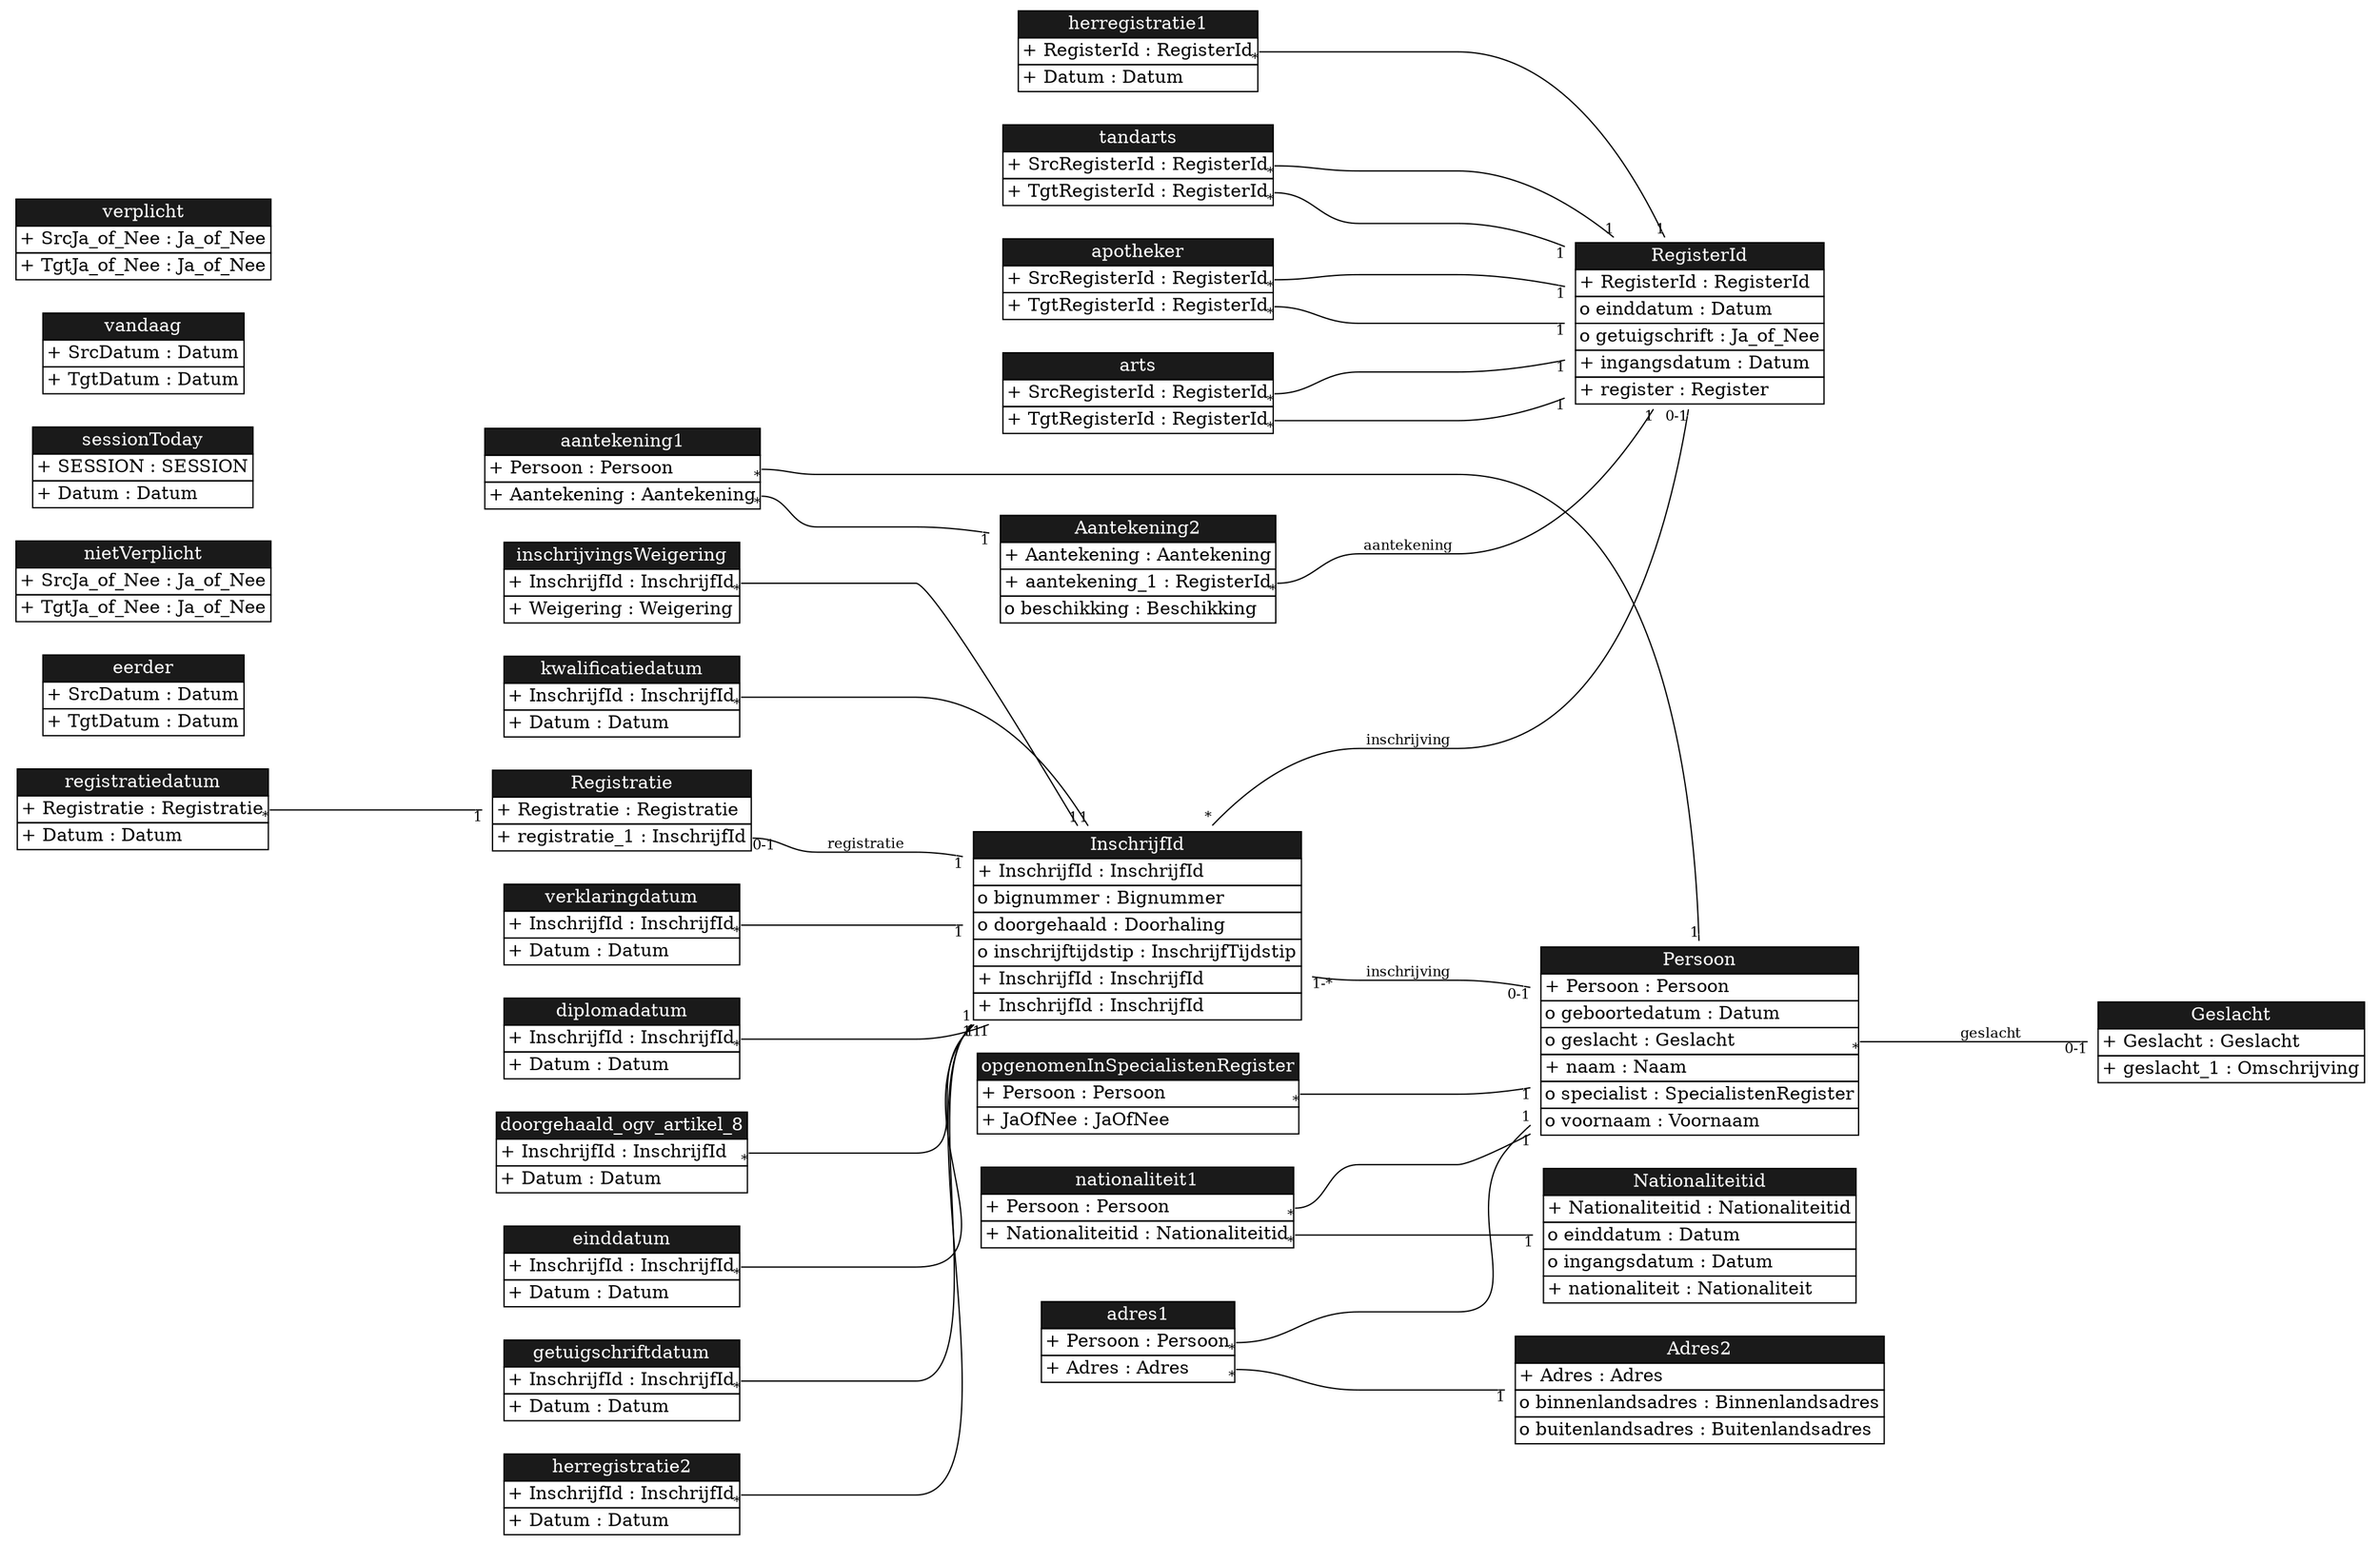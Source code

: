 digraph {
	graph [bgcolor=white,
		rankdir=LR
	];
	node [label="\N"];
	edge [fontsize=11,
		minlen=4
	];
	aantekening1	[color=purple,
		label=<<TABLE BGCOLOR="white" COLOR="black" BORDER="0" CELLBORDER="1" CELLSPACING="0"><TR><TD BGCOLOR="gray10" COLOR="black"><FONT COLOR="white">aantekening1</FONT></TD></TR><TR><TD ALIGN="LEFT" PORT="Persoon">+ Persoon : Persoon</TD></TR><TR><TD ALIGN="LEFT" PORT="Aantekening">+ Aantekening : Aantekening</TD></TR></TABLE>>,
		shape=plaintext];
	Aantekening2	[color=purple,
		label=<<TABLE BGCOLOR="white" COLOR="black" BORDER="0" CELLBORDER="1" CELLSPACING="0"><TR><TD BGCOLOR="gray10" COLOR="black"><FONT COLOR="white">Aantekening2</FONT></TD></TR><TR><TD ALIGN="LEFT" PORT="Aantekening">+ Aantekening : Aantekening</TD></TR><TR><TD ALIGN="LEFT" PORT="aantekening_1">+ aantekening_1 : RegisterId</TD></TR><TR><TD ALIGN="LEFT" PORT="beschikking">o beschikking : Beschikking</TD></TR></TABLE>>,
		shape=plaintext];
	aantekening1:Aantekening -> Aantekening2	[arrowhead=onone,
		headlabel=1,
		labelfloat=true,
		taillabel="*"];
	Persoon	[color=purple,
		label=<<TABLE BGCOLOR="white" COLOR="black" BORDER="0" CELLBORDER="1" CELLSPACING="0"><TR><TD BGCOLOR="gray10" COLOR="black"><FONT COLOR="white">Persoon</FONT></TD></TR><TR><TD ALIGN="LEFT" PORT="Persoon">+ Persoon : Persoon</TD></TR><TR><TD ALIGN="LEFT" PORT="geboortedatum">o geboortedatum : Datum</TD></TR><TR><TD ALIGN="LEFT" PORT="geslacht">o geslacht : Geslacht</TD></TR><TR><TD ALIGN="LEFT" PORT="naam">+ naam : Naam</TD></TR><TR><TD ALIGN="LEFT" PORT="specialist">o specialist : SpecialistenRegister</TD></TR><TR><TD ALIGN="LEFT" PORT="voornaam">o voornaam : Voornaam</TD></TR></TABLE>>,
		shape=plaintext];
	aantekening1:Persoon -> Persoon	[arrowhead=onone,
		headlabel=1,
		labelfloat=true,
		taillabel="*"];
	RegisterId	[color=purple,
		label=<<TABLE BGCOLOR="white" COLOR="black" BORDER="0" CELLBORDER="1" CELLSPACING="0"><TR><TD BGCOLOR="gray10" COLOR="black"><FONT COLOR="white">RegisterId</FONT></TD></TR><TR><TD ALIGN="LEFT" PORT="RegisterId">+ RegisterId : RegisterId</TD></TR><TR><TD ALIGN="LEFT" PORT="einddatum">o einddatum : Datum</TD></TR><TR><TD ALIGN="LEFT" PORT="getuigschrift">o getuigschrift : Ja_of_Nee</TD></TR><TR><TD ALIGN="LEFT" PORT="ingangsdatum">+ ingangsdatum : Datum</TD></TR><TR><TD ALIGN="LEFT" PORT="register">+ register : Register</TD></TR></TABLE>>,
		shape=plaintext];
	Aantekening2:aantekening_1 -> RegisterId	[arrowhead=onone,
		headlabel=1,
		label=aantekening,
		labelfloat=true,
		taillabel="*"];
	adres1	[color=purple,
		label=<<TABLE BGCOLOR="white" COLOR="black" BORDER="0" CELLBORDER="1" CELLSPACING="0"><TR><TD BGCOLOR="gray10" COLOR="black"><FONT COLOR="white">adres1</FONT></TD></TR><TR><TD ALIGN="LEFT" PORT="Persoon">+ Persoon : Persoon</TD></TR><TR><TD ALIGN="LEFT" PORT="Adres">+ Adres : Adres</TD></TR></TABLE>>,
		shape=plaintext];
	Adres2	[color=purple,
		label=<<TABLE BGCOLOR="white" COLOR="black" BORDER="0" CELLBORDER="1" CELLSPACING="0"><TR><TD BGCOLOR="gray10" COLOR="black"><FONT COLOR="white">Adres2</FONT></TD></TR><TR><TD ALIGN="LEFT" PORT="Adres">+ Adres : Adres</TD></TR><TR><TD ALIGN="LEFT" PORT="binnenlandsadres">o binnenlandsadres : Binnenlandsadres</TD></TR><TR><TD ALIGN="LEFT" PORT="buitenlandsadres">o buitenlandsadres : Buitenlandsadres</TD></TR></TABLE>>,
		shape=plaintext];
	adres1:Adres -> Adres2	[arrowhead=onone,
		headlabel=1,
		labelfloat=true,
		taillabel="*"];
	adres1:Persoon -> Persoon	[arrowhead=onone,
		headlabel=1,
		labelfloat=true,
		taillabel="*"];
	apotheker	[color=purple,
		label=<<TABLE BGCOLOR="white" COLOR="black" BORDER="0" CELLBORDER="1" CELLSPACING="0"><TR><TD BGCOLOR="gray10" COLOR="black"><FONT COLOR="white">apotheker</FONT></TD></TR><TR><TD ALIGN="LEFT" PORT="SrcRegisterId">+ SrcRegisterId : RegisterId</TD></TR><TR><TD ALIGN="LEFT" PORT="TgtRegisterId">+ TgtRegisterId : RegisterId</TD></TR></TABLE>>,
		shape=plaintext];
	apotheker:SrcRegisterId -> RegisterId	[arrowhead=onone,
		headlabel=1,
		labelfloat=true,
		taillabel="*"];
	apotheker:TgtRegisterId -> RegisterId	[arrowhead=onone,
		headlabel=1,
		labelfloat=true,
		taillabel="*"];
	arts	[color=purple,
		label=<<TABLE BGCOLOR="white" COLOR="black" BORDER="0" CELLBORDER="1" CELLSPACING="0"><TR><TD BGCOLOR="gray10" COLOR="black"><FONT COLOR="white">arts</FONT></TD></TR><TR><TD ALIGN="LEFT" PORT="SrcRegisterId">+ SrcRegisterId : RegisterId</TD></TR><TR><TD ALIGN="LEFT" PORT="TgtRegisterId">+ TgtRegisterId : RegisterId</TD></TR></TABLE>>,
		shape=plaintext];
	arts:SrcRegisterId -> RegisterId	[arrowhead=onone,
		headlabel=1,
		labelfloat=true,
		taillabel="*"];
	arts:TgtRegisterId -> RegisterId	[arrowhead=onone,
		headlabel=1,
		labelfloat=true,
		taillabel="*"];
	diplomadatum	[color=purple,
		label=<<TABLE BGCOLOR="white" COLOR="black" BORDER="0" CELLBORDER="1" CELLSPACING="0"><TR><TD BGCOLOR="gray10" COLOR="black"><FONT COLOR="white">diplomadatum</FONT></TD></TR><TR><TD ALIGN="LEFT" PORT="InschrijfId">+ InschrijfId : InschrijfId</TD></TR><TR><TD ALIGN="LEFT" PORT="Datum">+ Datum : Datum</TD></TR></TABLE>>,
		shape=plaintext];
	InschrijfId	[color=purple,
		label=<<TABLE BGCOLOR="white" COLOR="black" BORDER="0" CELLBORDER="1" CELLSPACING="0"><TR><TD BGCOLOR="gray10" COLOR="black"><FONT COLOR="white">InschrijfId</FONT></TD></TR><TR><TD ALIGN="LEFT" PORT="InschrijfId">+ InschrijfId : InschrijfId</TD></TR><TR><TD ALIGN="LEFT" PORT="bignummer">o bignummer : Bignummer</TD></TR><TR><TD ALIGN="LEFT" PORT="doorgehaald">o doorgehaald : Doorhaling</TD></TR><TR><TD ALIGN="LEFT" PORT="inschrijftijdstip">o inschrijftijdstip : InschrijfTijdstip</TD></TR><TR><TD ALIGN="LEFT" PORT="InschrijfId">+ InschrijfId : InschrijfId</TD></TR><TR><TD ALIGN="LEFT" PORT="InschrijfId">+ InschrijfId : InschrijfId</TD></TR></TABLE>>,
		shape=plaintext];
	diplomadatum:InschrijfId -> InschrijfId	[arrowhead=onone,
		headlabel=1,
		labelfloat=true,
		taillabel="*"];
	doorgehaald_ogv_artikel_8	[color=purple,
		label=<<TABLE BGCOLOR="white" COLOR="black" BORDER="0" CELLBORDER="1" CELLSPACING="0"><TR><TD BGCOLOR="gray10" COLOR="black"><FONT COLOR="white">doorgehaald_ogv_artikel_8</FONT></TD></TR><TR><TD ALIGN="LEFT" PORT="InschrijfId">+ InschrijfId : InschrijfId</TD></TR><TR><TD ALIGN="LEFT" PORT="Datum">+ Datum : Datum</TD></TR></TABLE>>,
		shape=plaintext];
	doorgehaald_ogv_artikel_8:InschrijfId -> InschrijfId	[arrowhead=onone,
		headlabel=1,
		labelfloat=true,
		taillabel="*"];
	eerder	[color=purple,
		label=<<TABLE BGCOLOR="white" COLOR="black" BORDER="0" CELLBORDER="1" CELLSPACING="0"><TR><TD BGCOLOR="gray10" COLOR="black"><FONT COLOR="white">eerder</FONT></TD></TR><TR><TD ALIGN="LEFT" PORT="SrcDatum">+ SrcDatum : Datum</TD></TR><TR><TD ALIGN="LEFT" PORT="TgtDatum">+ TgtDatum : Datum</TD></TR></TABLE>>,
		shape=plaintext];
	einddatum	[color=purple,
		label=<<TABLE BGCOLOR="white" COLOR="black" BORDER="0" CELLBORDER="1" CELLSPACING="0"><TR><TD BGCOLOR="gray10" COLOR="black"><FONT COLOR="white">einddatum</FONT></TD></TR><TR><TD ALIGN="LEFT" PORT="InschrijfId">+ InschrijfId : InschrijfId</TD></TR><TR><TD ALIGN="LEFT" PORT="Datum">+ Datum : Datum</TD></TR></TABLE>>,
		shape=plaintext];
	einddatum:InschrijfId -> InschrijfId	[arrowhead=onone,
		headlabel=1,
		labelfloat=true,
		taillabel="*"];
	Geslacht	[color=purple,
		label=<<TABLE BGCOLOR="white" COLOR="black" BORDER="0" CELLBORDER="1" CELLSPACING="0"><TR><TD BGCOLOR="gray10" COLOR="black"><FONT COLOR="white">Geslacht</FONT></TD></TR><TR><TD ALIGN="LEFT" PORT="Geslacht">+ Geslacht : Geslacht</TD></TR><TR><TD ALIGN="LEFT" PORT="geslacht_1">+ geslacht_1 : Omschrijving</TD></TR></TABLE>>,
		shape=plaintext];
	getuigschriftdatum	[color=purple,
		label=<<TABLE BGCOLOR="white" COLOR="black" BORDER="0" CELLBORDER="1" CELLSPACING="0"><TR><TD BGCOLOR="gray10" COLOR="black"><FONT COLOR="white">getuigschriftdatum</FONT></TD></TR><TR><TD ALIGN="LEFT" PORT="InschrijfId">+ InschrijfId : InschrijfId</TD></TR><TR><TD ALIGN="LEFT" PORT="Datum">+ Datum : Datum</TD></TR></TABLE>>,
		shape=plaintext];
	getuigschriftdatum:InschrijfId -> InschrijfId	[arrowhead=onone,
		headlabel=1,
		labelfloat=true,
		taillabel="*"];
	herregistratie1	[color=purple,
		label=<<TABLE BGCOLOR="white" COLOR="black" BORDER="0" CELLBORDER="1" CELLSPACING="0"><TR><TD BGCOLOR="gray10" COLOR="black"><FONT COLOR="white">herregistratie1</FONT></TD></TR><TR><TD ALIGN="LEFT" PORT="RegisterId">+ RegisterId : RegisterId</TD></TR><TR><TD ALIGN="LEFT" PORT="Datum">+ Datum : Datum</TD></TR></TABLE>>,
		shape=plaintext];
	herregistratie1:RegisterId -> RegisterId	[arrowhead=onone,
		headlabel=1,
		labelfloat=true,
		taillabel="*"];
	herregistratie2	[color=purple,
		label=<<TABLE BGCOLOR="white" COLOR="black" BORDER="0" CELLBORDER="1" CELLSPACING="0"><TR><TD BGCOLOR="gray10" COLOR="black"><FONT COLOR="white">herregistratie2</FONT></TD></TR><TR><TD ALIGN="LEFT" PORT="InschrijfId">+ InschrijfId : InschrijfId</TD></TR><TR><TD ALIGN="LEFT" PORT="Datum">+ Datum : Datum</TD></TR></TABLE>>,
		shape=plaintext];
	herregistratie2:InschrijfId -> InschrijfId	[arrowhead=onone,
		headlabel=1,
		labelfloat=true,
		taillabel="*"];
	InschrijfId:inschrijving -> Persoon	[arrowhead=onone,
		headlabel="0-1",
		label=inschrijving,
		labelfloat=true,
		taillabel="1-*"];
	InschrijfId:inschrijving_1 -> RegisterId	[arrowhead=onone,
		headlabel="0-1",
		label=inschrijving,
		labelfloat=true,
		taillabel="*"];
	inschrijvingsWeigering	[color=purple,
		label=<<TABLE BGCOLOR="white" COLOR="black" BORDER="0" CELLBORDER="1" CELLSPACING="0"><TR><TD BGCOLOR="gray10" COLOR="black"><FONT COLOR="white">inschrijvingsWeigering</FONT></TD></TR><TR><TD ALIGN="LEFT" PORT="InschrijfId">+ InschrijfId : InschrijfId</TD></TR><TR><TD ALIGN="LEFT" PORT="Weigering">+ Weigering : Weigering</TD></TR></TABLE>>,
		shape=plaintext];
	inschrijvingsWeigering:InschrijfId -> InschrijfId	[arrowhead=onone,
		headlabel=1,
		labelfloat=true,
		taillabel="*"];
	kwalificatiedatum	[color=purple,
		label=<<TABLE BGCOLOR="white" COLOR="black" BORDER="0" CELLBORDER="1" CELLSPACING="0"><TR><TD BGCOLOR="gray10" COLOR="black"><FONT COLOR="white">kwalificatiedatum</FONT></TD></TR><TR><TD ALIGN="LEFT" PORT="InschrijfId">+ InschrijfId : InschrijfId</TD></TR><TR><TD ALIGN="LEFT" PORT="Datum">+ Datum : Datum</TD></TR></TABLE>>,
		shape=plaintext];
	kwalificatiedatum:InschrijfId -> InschrijfId	[arrowhead=onone,
		headlabel=1,
		labelfloat=true,
		taillabel="*"];
	nationaliteit1	[color=purple,
		label=<<TABLE BGCOLOR="white" COLOR="black" BORDER="0" CELLBORDER="1" CELLSPACING="0"><TR><TD BGCOLOR="gray10" COLOR="black"><FONT COLOR="white">nationaliteit1</FONT></TD></TR><TR><TD ALIGN="LEFT" PORT="Persoon">+ Persoon : Persoon</TD></TR><TR><TD ALIGN="LEFT" PORT="Nationaliteitid">+ Nationaliteitid : Nationaliteitid</TD></TR></TABLE>>,
		shape=plaintext];
	Nationaliteitid	[color=purple,
		label=<<TABLE BGCOLOR="white" COLOR="black" BORDER="0" CELLBORDER="1" CELLSPACING="0"><TR><TD BGCOLOR="gray10" COLOR="black"><FONT COLOR="white">Nationaliteitid</FONT></TD></TR><TR><TD ALIGN="LEFT" PORT="Nationaliteitid">+ Nationaliteitid : Nationaliteitid</TD></TR><TR><TD ALIGN="LEFT" PORT="einddatum">o einddatum : Datum</TD></TR><TR><TD ALIGN="LEFT" PORT="ingangsdatum">o ingangsdatum : Datum</TD></TR><TR><TD ALIGN="LEFT" PORT="nationaliteit">+ nationaliteit : Nationaliteit</TD></TR></TABLE>>,
		shape=plaintext];
	nationaliteit1:Nationaliteitid -> Nationaliteitid	[arrowhead=onone,
		headlabel=1,
		labelfloat=true,
		taillabel="*"];
	nationaliteit1:Persoon -> Persoon	[arrowhead=onone,
		headlabel=1,
		labelfloat=true,
		taillabel="*"];
	nietVerplicht	[color=purple,
		label=<<TABLE BGCOLOR="white" COLOR="black" BORDER="0" CELLBORDER="1" CELLSPACING="0"><TR><TD BGCOLOR="gray10" COLOR="black"><FONT COLOR="white">nietVerplicht</FONT></TD></TR><TR><TD ALIGN="LEFT" PORT="SrcJa_of_Nee">+ SrcJa_of_Nee : Ja_of_Nee</TD></TR><TR><TD ALIGN="LEFT" PORT="TgtJa_of_Nee">+ TgtJa_of_Nee : Ja_of_Nee</TD></TR></TABLE>>,
		shape=plaintext];
	opgenomenInSpecialistenRegister	[color=purple,
		label=<<TABLE BGCOLOR="white" COLOR="black" BORDER="0" CELLBORDER="1" CELLSPACING="0"><TR><TD BGCOLOR="gray10" COLOR="black"><FONT COLOR="white">opgenomenInSpecialistenRegister</FONT></TD></TR><TR><TD ALIGN="LEFT" PORT="Persoon">+ Persoon : Persoon</TD></TR><TR><TD ALIGN="LEFT" PORT="JaOfNee">+ JaOfNee : JaOfNee</TD></TR></TABLE>>,
		shape=plaintext];
	opgenomenInSpecialistenRegister:Persoon -> Persoon	[arrowhead=onone,
		headlabel=1,
		labelfloat=true,
		taillabel="*"];
	Persoon:geslacht -> Geslacht	[arrowhead=onone,
		headlabel="0-1",
		label=geslacht,
		labelfloat=true,
		taillabel="*"];
	Registratie	[color=purple,
		label=<<TABLE BGCOLOR="white" COLOR="black" BORDER="0" CELLBORDER="1" CELLSPACING="0"><TR><TD BGCOLOR="gray10" COLOR="black"><FONT COLOR="white">Registratie</FONT></TD></TR><TR><TD ALIGN="LEFT" PORT="Registratie">+ Registratie : Registratie</TD></TR><TR><TD ALIGN="LEFT" PORT="registratie_1">+ registratie_1 : InschrijfId</TD></TR></TABLE>>,
		shape=plaintext];
	Registratie:registratie_1 -> InschrijfId	[arrowhead=onone,
		headlabel=1,
		label=registratie,
		labelfloat=true,
		taillabel="0-1"];
	registratiedatum	[color=purple,
		label=<<TABLE BGCOLOR="white" COLOR="black" BORDER="0" CELLBORDER="1" CELLSPACING="0"><TR><TD BGCOLOR="gray10" COLOR="black"><FONT COLOR="white">registratiedatum</FONT></TD></TR><TR><TD ALIGN="LEFT" PORT="Registratie">+ Registratie : Registratie</TD></TR><TR><TD ALIGN="LEFT" PORT="Datum">+ Datum : Datum</TD></TR></TABLE>>,
		shape=plaintext];
	registratiedatum:Registratie -> Registratie	[arrowhead=onone,
		headlabel=1,
		labelfloat=true,
		taillabel="*"];
	sessionToday	[color=purple,
		label=<<TABLE BGCOLOR="white" COLOR="black" BORDER="0" CELLBORDER="1" CELLSPACING="0"><TR><TD BGCOLOR="gray10" COLOR="black"><FONT COLOR="white">sessionToday</FONT></TD></TR><TR><TD ALIGN="LEFT" PORT="SESSION">+ SESSION : SESSION</TD></TR><TR><TD ALIGN="LEFT" PORT="Datum">+ Datum : Datum</TD></TR></TABLE>>,
		shape=plaintext];
	tandarts	[color=purple,
		label=<<TABLE BGCOLOR="white" COLOR="black" BORDER="0" CELLBORDER="1" CELLSPACING="0"><TR><TD BGCOLOR="gray10" COLOR="black"><FONT COLOR="white">tandarts</FONT></TD></TR><TR><TD ALIGN="LEFT" PORT="SrcRegisterId">+ SrcRegisterId : RegisterId</TD></TR><TR><TD ALIGN="LEFT" PORT="TgtRegisterId">+ TgtRegisterId : RegisterId</TD></TR></TABLE>>,
		shape=plaintext];
	tandarts:SrcRegisterId -> RegisterId	[arrowhead=onone,
		headlabel=1,
		labelfloat=true,
		taillabel="*"];
	tandarts:TgtRegisterId -> RegisterId	[arrowhead=onone,
		headlabel=1,
		labelfloat=true,
		taillabel="*"];
	vandaag	[color=purple,
		label=<<TABLE BGCOLOR="white" COLOR="black" BORDER="0" CELLBORDER="1" CELLSPACING="0"><TR><TD BGCOLOR="gray10" COLOR="black"><FONT COLOR="white">vandaag</FONT></TD></TR><TR><TD ALIGN="LEFT" PORT="SrcDatum">+ SrcDatum : Datum</TD></TR><TR><TD ALIGN="LEFT" PORT="TgtDatum">+ TgtDatum : Datum</TD></TR></TABLE>>,
		shape=plaintext];
	verklaringdatum	[color=purple,
		label=<<TABLE BGCOLOR="white" COLOR="black" BORDER="0" CELLBORDER="1" CELLSPACING="0"><TR><TD BGCOLOR="gray10" COLOR="black"><FONT COLOR="white">verklaringdatum</FONT></TD></TR><TR><TD ALIGN="LEFT" PORT="InschrijfId">+ InschrijfId : InschrijfId</TD></TR><TR><TD ALIGN="LEFT" PORT="Datum">+ Datum : Datum</TD></TR></TABLE>>,
		shape=plaintext];
	verklaringdatum:InschrijfId -> InschrijfId	[arrowhead=onone,
		headlabel=1,
		labelfloat=true,
		taillabel="*"];
	verplicht	[color=purple,
		label=<<TABLE BGCOLOR="white" COLOR="black" BORDER="0" CELLBORDER="1" CELLSPACING="0"><TR><TD BGCOLOR="gray10" COLOR="black"><FONT COLOR="white">verplicht</FONT></TD></TR><TR><TD ALIGN="LEFT" PORT="SrcJa_of_Nee">+ SrcJa_of_Nee : Ja_of_Nee</TD></TR><TR><TD ALIGN="LEFT" PORT="TgtJa_of_Nee">+ TgtJa_of_Nee : Ja_of_Nee</TD></TR></TABLE>>,
		shape=plaintext];
}
